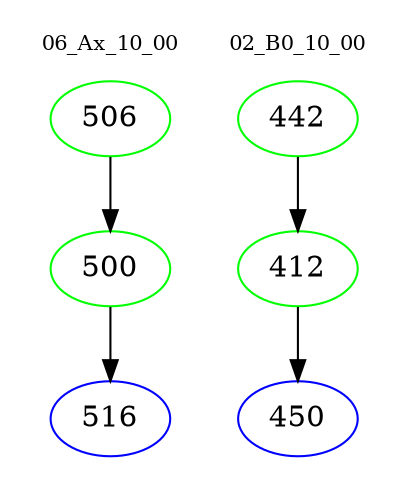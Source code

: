 digraph{
subgraph cluster_0 {
color = white
label = "06_Ax_10_00";
fontsize=10;
T0_506 [label="506", color="green"]
T0_506 -> T0_500 [color="black"]
T0_500 [label="500", color="green"]
T0_500 -> T0_516 [color="black"]
T0_516 [label="516", color="blue"]
}
subgraph cluster_1 {
color = white
label = "02_B0_10_00";
fontsize=10;
T1_442 [label="442", color="green"]
T1_442 -> T1_412 [color="black"]
T1_412 [label="412", color="green"]
T1_412 -> T1_450 [color="black"]
T1_450 [label="450", color="blue"]
}
}
